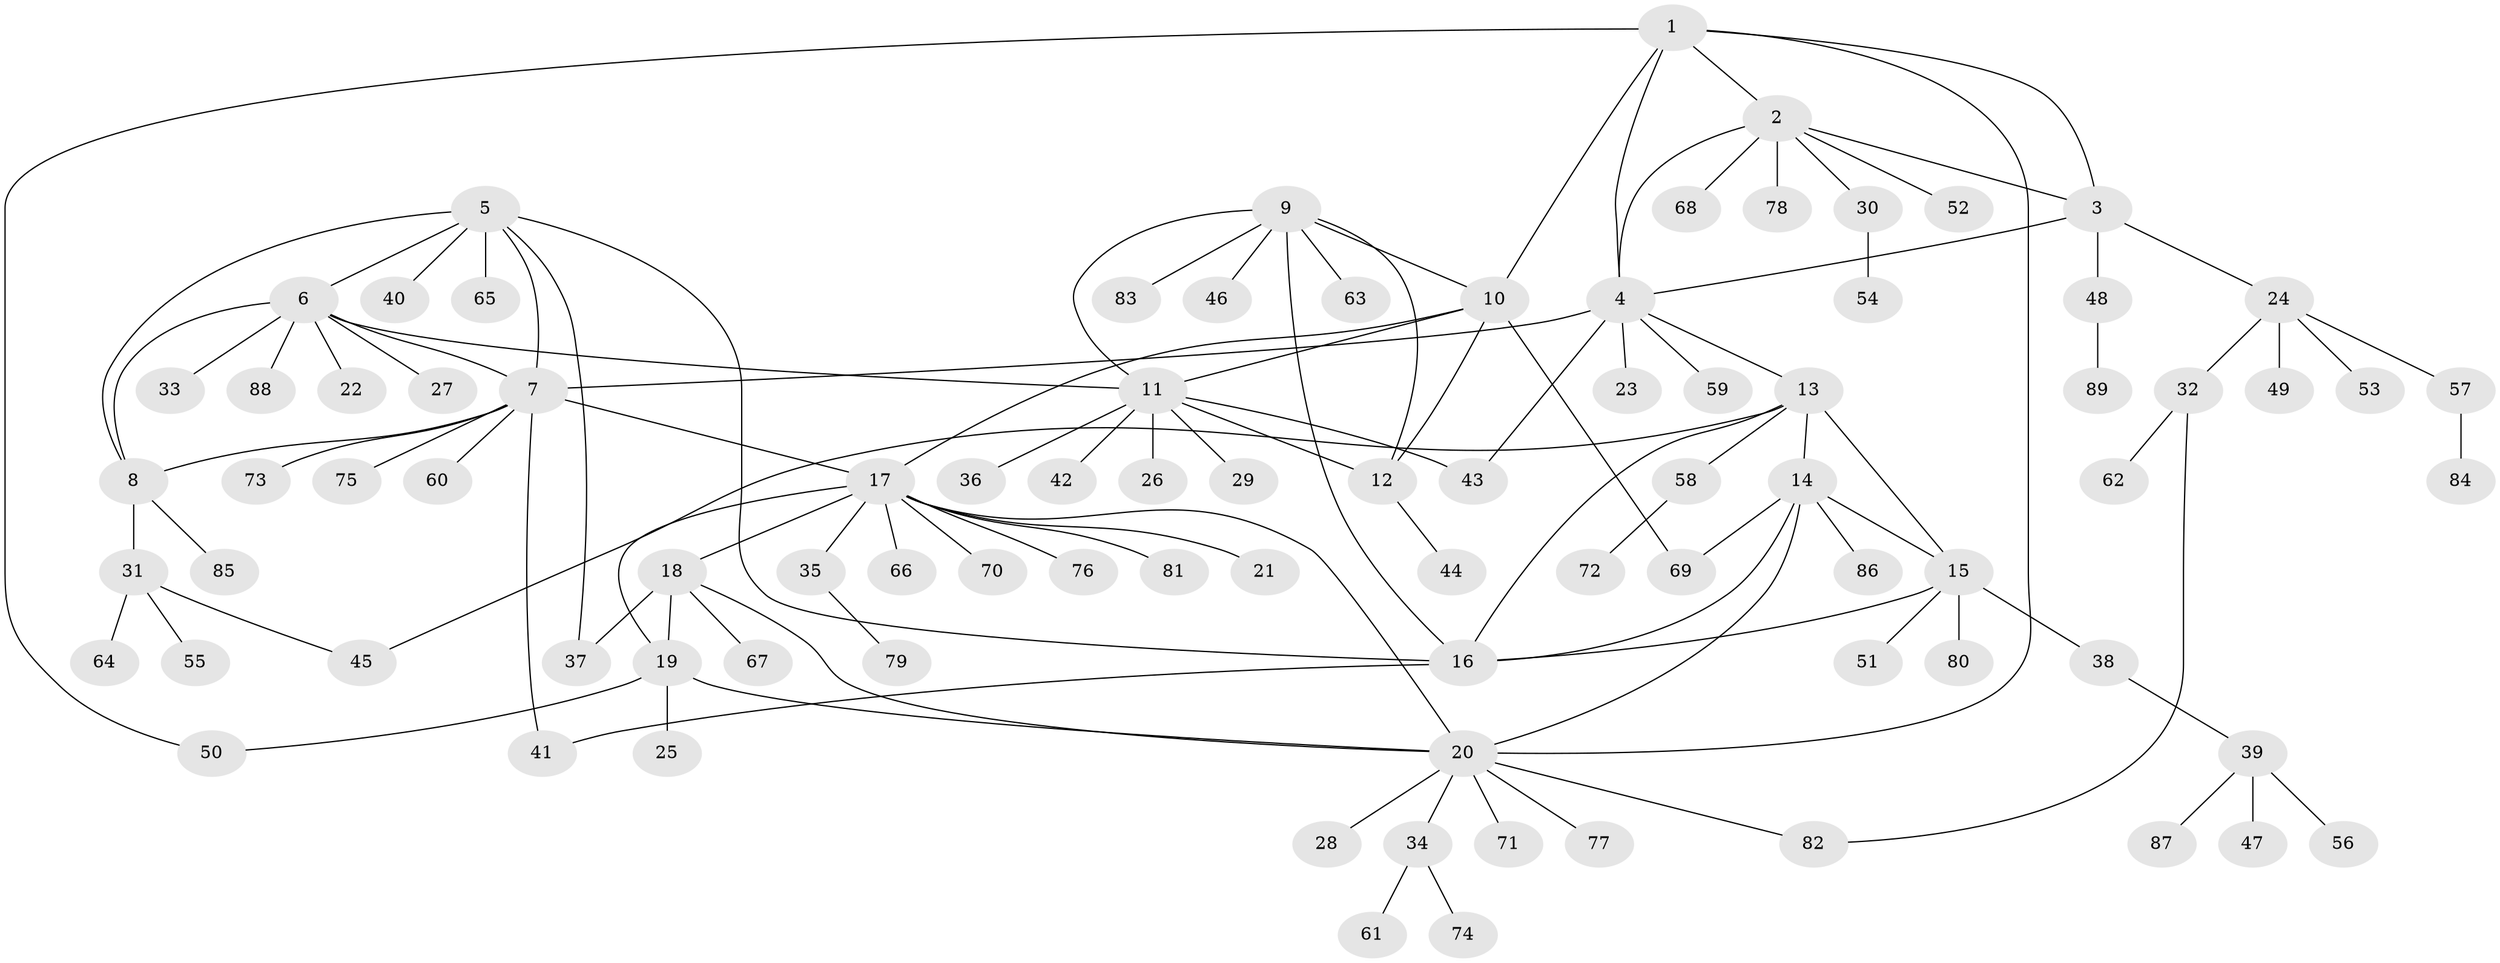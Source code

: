 // coarse degree distribution, {6: 0.1111111111111111, 5: 0.09259259259259259, 7: 0.05555555555555555, 8: 0.018518518518518517, 4: 0.07407407407407407, 3: 0.05555555555555555, 9: 0.018518518518518517, 1: 0.4444444444444444, 2: 0.12962962962962962}
// Generated by graph-tools (version 1.1) at 2025/52/03/04/25 22:52:19]
// undirected, 89 vertices, 116 edges
graph export_dot {
  node [color=gray90,style=filled];
  1;
  2;
  3;
  4;
  5;
  6;
  7;
  8;
  9;
  10;
  11;
  12;
  13;
  14;
  15;
  16;
  17;
  18;
  19;
  20;
  21;
  22;
  23;
  24;
  25;
  26;
  27;
  28;
  29;
  30;
  31;
  32;
  33;
  34;
  35;
  36;
  37;
  38;
  39;
  40;
  41;
  42;
  43;
  44;
  45;
  46;
  47;
  48;
  49;
  50;
  51;
  52;
  53;
  54;
  55;
  56;
  57;
  58;
  59;
  60;
  61;
  62;
  63;
  64;
  65;
  66;
  67;
  68;
  69;
  70;
  71;
  72;
  73;
  74;
  75;
  76;
  77;
  78;
  79;
  80;
  81;
  82;
  83;
  84;
  85;
  86;
  87;
  88;
  89;
  1 -- 2;
  1 -- 3;
  1 -- 4;
  1 -- 10;
  1 -- 20;
  1 -- 50;
  2 -- 3;
  2 -- 4;
  2 -- 30;
  2 -- 52;
  2 -- 68;
  2 -- 78;
  3 -- 4;
  3 -- 24;
  3 -- 48;
  4 -- 7;
  4 -- 13;
  4 -- 23;
  4 -- 43;
  4 -- 59;
  5 -- 6;
  5 -- 7;
  5 -- 8;
  5 -- 16;
  5 -- 37;
  5 -- 40;
  5 -- 65;
  6 -- 7;
  6 -- 8;
  6 -- 11;
  6 -- 22;
  6 -- 27;
  6 -- 33;
  6 -- 88;
  7 -- 8;
  7 -- 17;
  7 -- 41;
  7 -- 60;
  7 -- 73;
  7 -- 75;
  8 -- 31;
  8 -- 85;
  9 -- 10;
  9 -- 11;
  9 -- 12;
  9 -- 16;
  9 -- 46;
  9 -- 63;
  9 -- 83;
  10 -- 11;
  10 -- 12;
  10 -- 17;
  10 -- 69;
  11 -- 12;
  11 -- 26;
  11 -- 29;
  11 -- 36;
  11 -- 42;
  11 -- 43;
  12 -- 44;
  13 -- 14;
  13 -- 15;
  13 -- 16;
  13 -- 45;
  13 -- 58;
  14 -- 15;
  14 -- 16;
  14 -- 20;
  14 -- 69;
  14 -- 86;
  15 -- 16;
  15 -- 38;
  15 -- 51;
  15 -- 80;
  16 -- 41;
  17 -- 18;
  17 -- 19;
  17 -- 20;
  17 -- 21;
  17 -- 35;
  17 -- 66;
  17 -- 70;
  17 -- 76;
  17 -- 81;
  18 -- 19;
  18 -- 20;
  18 -- 37;
  18 -- 67;
  19 -- 20;
  19 -- 25;
  19 -- 50;
  20 -- 28;
  20 -- 34;
  20 -- 71;
  20 -- 77;
  20 -- 82;
  24 -- 32;
  24 -- 49;
  24 -- 53;
  24 -- 57;
  30 -- 54;
  31 -- 45;
  31 -- 55;
  31 -- 64;
  32 -- 62;
  32 -- 82;
  34 -- 61;
  34 -- 74;
  35 -- 79;
  38 -- 39;
  39 -- 47;
  39 -- 56;
  39 -- 87;
  48 -- 89;
  57 -- 84;
  58 -- 72;
}
